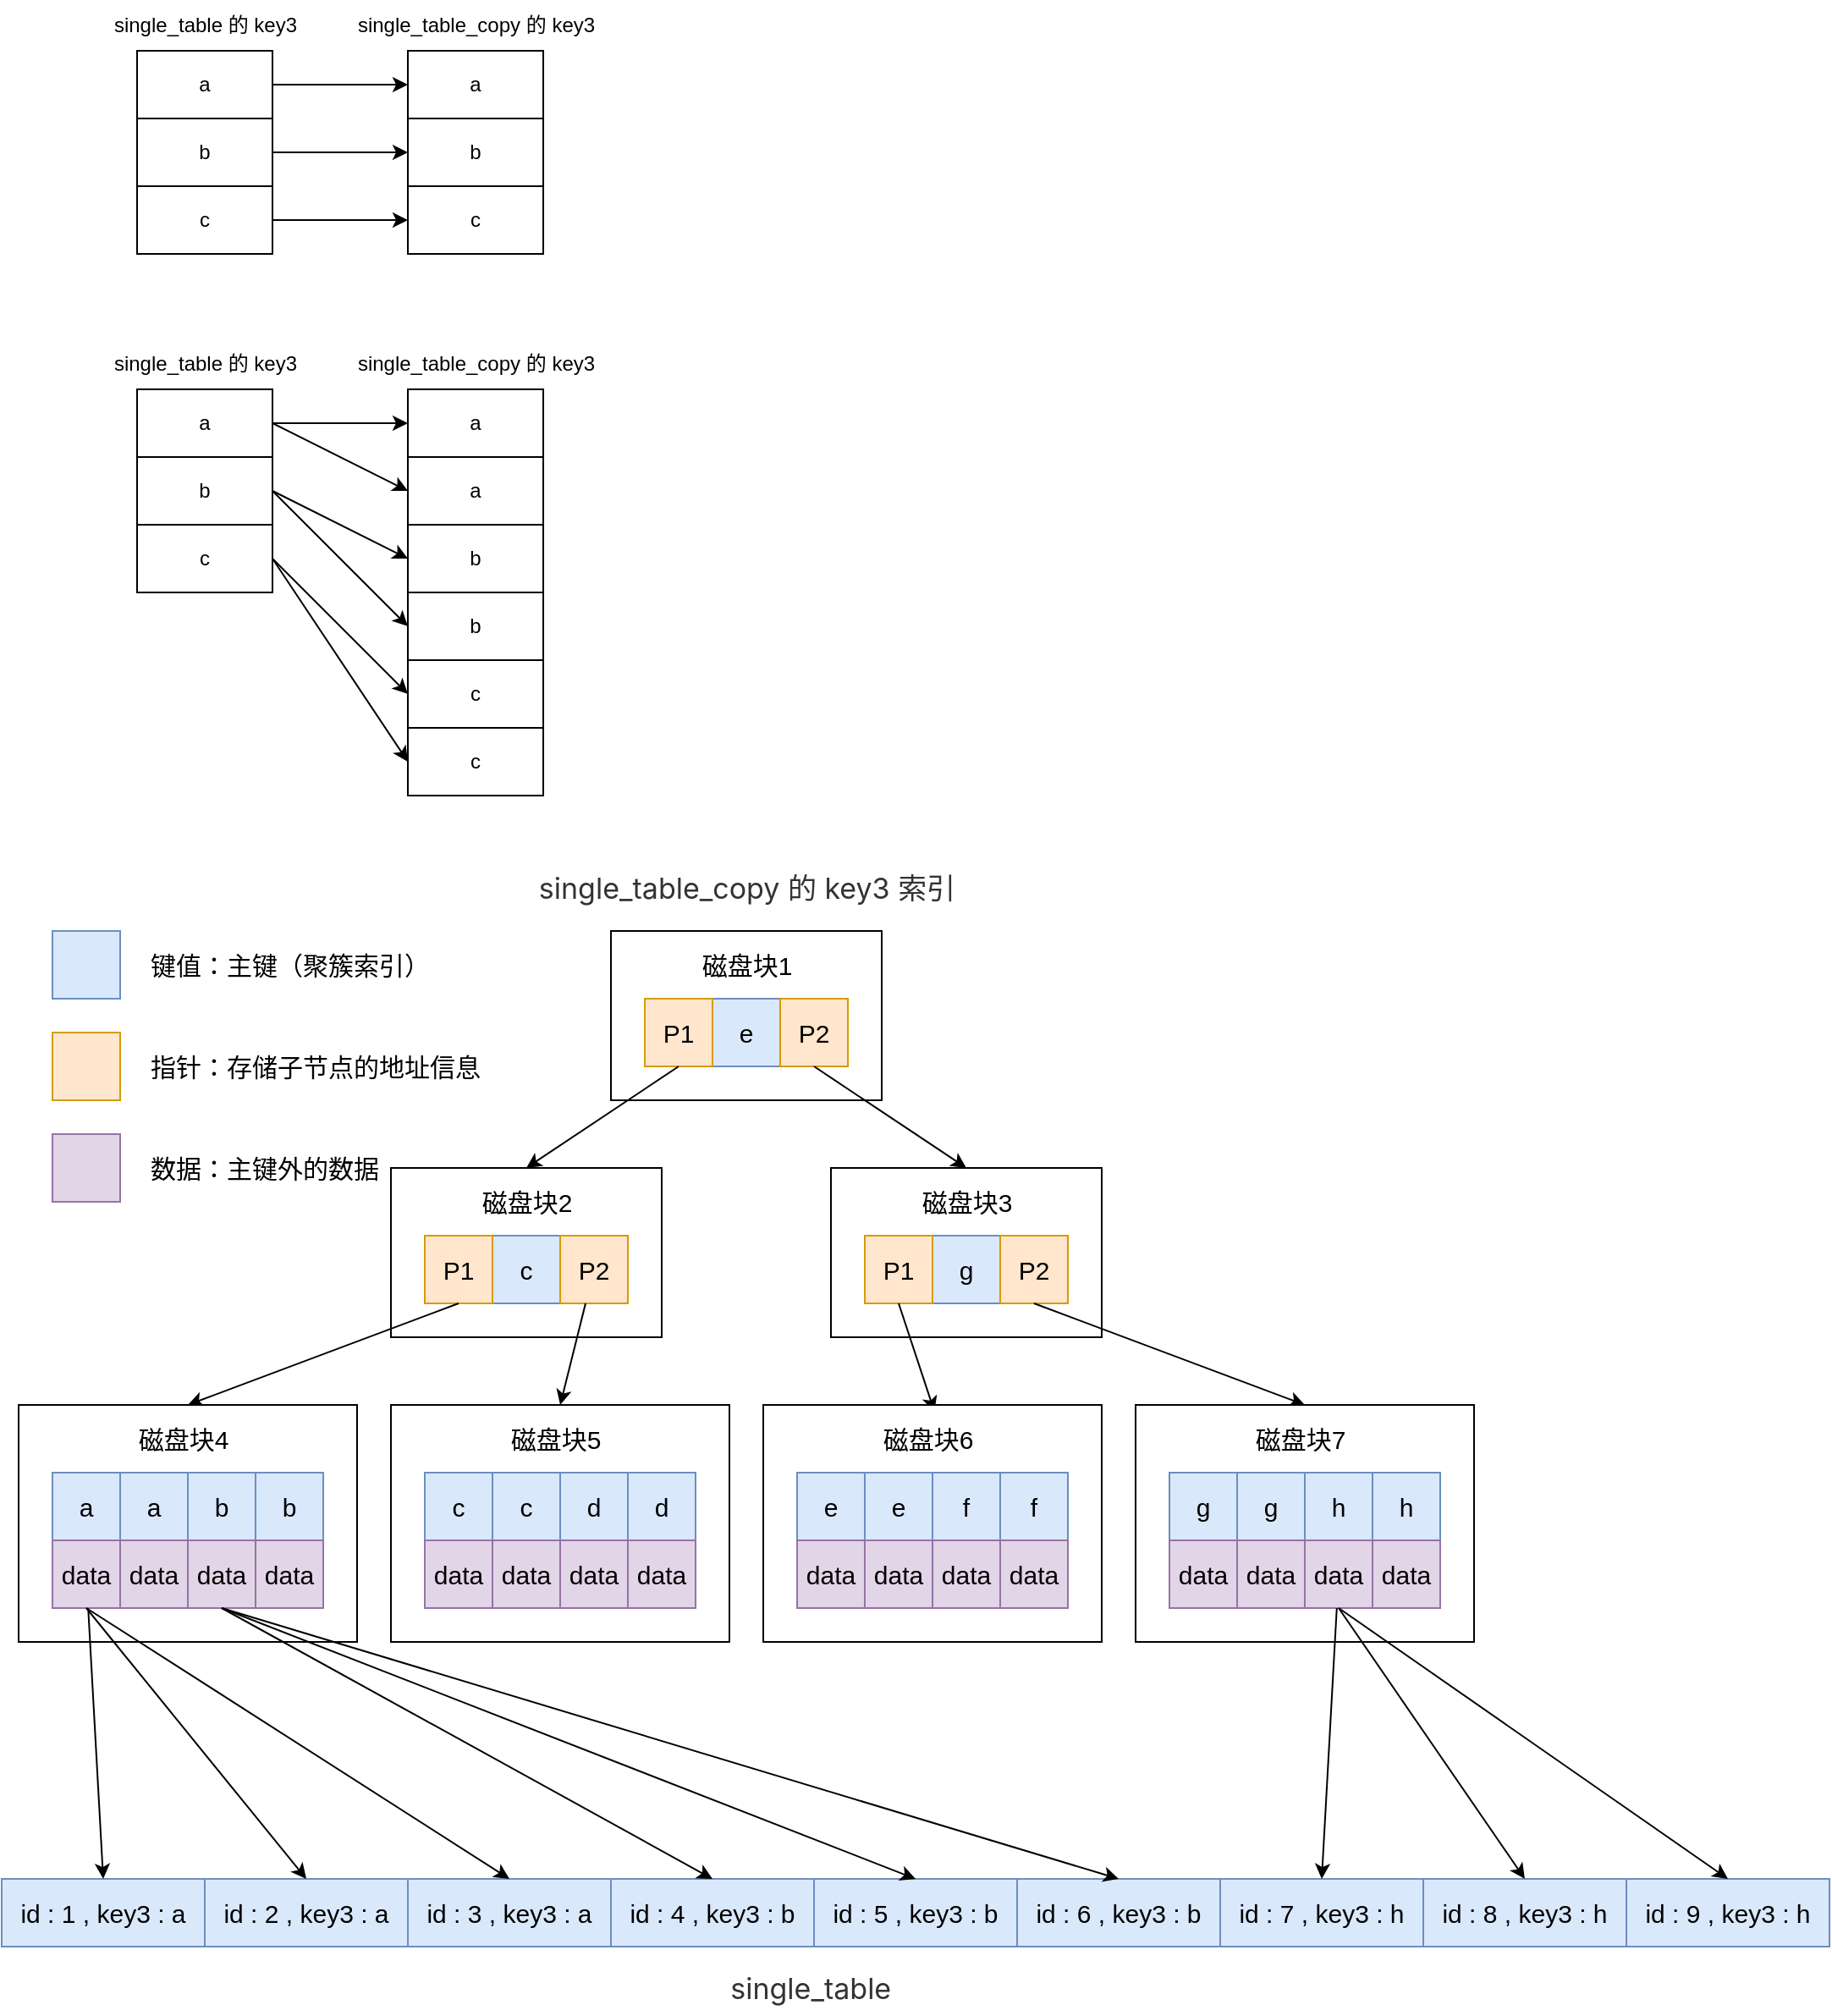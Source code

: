 <mxfile version="20.3.6" type="github">
  <diagram id="LDjekXkkmC-T5UO8Uxq7" name="Page-1">
    <mxGraphModel dx="1481" dy="781" grid="1" gridSize="10" guides="1" tooltips="1" connect="1" arrows="1" fold="1" page="1" pageScale="1" pageWidth="1000" pageHeight="1000" math="0" shadow="0">
      <root>
        <mxCell id="0" />
        <mxCell id="1" parent="0" />
        <mxCell id="o5piqOK8tfjYyDGTtrcf-10" style="edgeStyle=orthogonalEdgeStyle;rounded=0;orthogonalLoop=1;jettySize=auto;html=1;entryX=0;entryY=0.5;entryDx=0;entryDy=0;" edge="1" parent="1" source="o5piqOK8tfjYyDGTtrcf-1" target="o5piqOK8tfjYyDGTtrcf-6">
          <mxGeometry relative="1" as="geometry" />
        </mxCell>
        <mxCell id="o5piqOK8tfjYyDGTtrcf-1" value="a" style="rounded=0;whiteSpace=wrap;html=1;" vertex="1" parent="1">
          <mxGeometry x="120" y="160" width="80" height="40" as="geometry" />
        </mxCell>
        <mxCell id="o5piqOK8tfjYyDGTtrcf-11" style="edgeStyle=orthogonalEdgeStyle;rounded=0;orthogonalLoop=1;jettySize=auto;html=1;" edge="1" parent="1" source="o5piqOK8tfjYyDGTtrcf-2" target="o5piqOK8tfjYyDGTtrcf-7">
          <mxGeometry relative="1" as="geometry" />
        </mxCell>
        <mxCell id="o5piqOK8tfjYyDGTtrcf-2" value="b" style="rounded=0;whiteSpace=wrap;html=1;" vertex="1" parent="1">
          <mxGeometry x="120" y="200" width="80" height="40" as="geometry" />
        </mxCell>
        <mxCell id="o5piqOK8tfjYyDGTtrcf-12" style="edgeStyle=orthogonalEdgeStyle;rounded=0;orthogonalLoop=1;jettySize=auto;html=1;" edge="1" parent="1" source="o5piqOK8tfjYyDGTtrcf-3" target="o5piqOK8tfjYyDGTtrcf-8">
          <mxGeometry relative="1" as="geometry" />
        </mxCell>
        <mxCell id="o5piqOK8tfjYyDGTtrcf-3" value="c" style="rounded=0;whiteSpace=wrap;html=1;" vertex="1" parent="1">
          <mxGeometry x="120" y="240" width="80" height="40" as="geometry" />
        </mxCell>
        <mxCell id="o5piqOK8tfjYyDGTtrcf-5" value="single_table 的 key3" style="text;html=1;align=center;verticalAlign=middle;resizable=0;points=[];autosize=1;strokeColor=none;fillColor=none;" vertex="1" parent="1">
          <mxGeometry x="95" y="130" width="130" height="30" as="geometry" />
        </mxCell>
        <mxCell id="o5piqOK8tfjYyDGTtrcf-6" value="a" style="rounded=0;whiteSpace=wrap;html=1;" vertex="1" parent="1">
          <mxGeometry x="280" y="160" width="80" height="40" as="geometry" />
        </mxCell>
        <mxCell id="o5piqOK8tfjYyDGTtrcf-7" value="b" style="rounded=0;whiteSpace=wrap;html=1;" vertex="1" parent="1">
          <mxGeometry x="280" y="200" width="80" height="40" as="geometry" />
        </mxCell>
        <mxCell id="o5piqOK8tfjYyDGTtrcf-8" value="c" style="rounded=0;whiteSpace=wrap;html=1;" vertex="1" parent="1">
          <mxGeometry x="280" y="240" width="80" height="40" as="geometry" />
        </mxCell>
        <mxCell id="o5piqOK8tfjYyDGTtrcf-9" value="single_table_copy 的 key3" style="text;html=1;align=center;verticalAlign=middle;resizable=0;points=[];autosize=1;strokeColor=none;fillColor=none;" vertex="1" parent="1">
          <mxGeometry x="240" y="130" width="160" height="30" as="geometry" />
        </mxCell>
        <mxCell id="o5piqOK8tfjYyDGTtrcf-13" style="edgeStyle=orthogonalEdgeStyle;rounded=0;orthogonalLoop=1;jettySize=auto;html=1;entryX=0;entryY=0.5;entryDx=0;entryDy=0;" edge="1" parent="1" source="o5piqOK8tfjYyDGTtrcf-14" target="o5piqOK8tfjYyDGTtrcf-20">
          <mxGeometry relative="1" as="geometry" />
        </mxCell>
        <mxCell id="o5piqOK8tfjYyDGTtrcf-29" style="edgeStyle=none;rounded=0;orthogonalLoop=1;jettySize=auto;html=1;entryX=0;entryY=0.5;entryDx=0;entryDy=0;exitX=1;exitY=0.5;exitDx=0;exitDy=0;" edge="1" parent="1" source="o5piqOK8tfjYyDGTtrcf-14" target="o5piqOK8tfjYyDGTtrcf-21">
          <mxGeometry relative="1" as="geometry" />
        </mxCell>
        <mxCell id="o5piqOK8tfjYyDGTtrcf-14" value="a" style="rounded=0;whiteSpace=wrap;html=1;" vertex="1" parent="1">
          <mxGeometry x="120" y="360" width="80" height="40" as="geometry" />
        </mxCell>
        <mxCell id="o5piqOK8tfjYyDGTtrcf-15" style="rounded=0;orthogonalLoop=1;jettySize=auto;html=1;entryX=0;entryY=0.5;entryDx=0;entryDy=0;exitX=1;exitY=0.5;exitDx=0;exitDy=0;" edge="1" parent="1" source="o5piqOK8tfjYyDGTtrcf-16" target="o5piqOK8tfjYyDGTtrcf-24">
          <mxGeometry relative="1" as="geometry" />
        </mxCell>
        <mxCell id="o5piqOK8tfjYyDGTtrcf-28" style="edgeStyle=none;rounded=0;orthogonalLoop=1;jettySize=auto;html=1;entryX=0;entryY=0.5;entryDx=0;entryDy=0;exitX=1;exitY=0.5;exitDx=0;exitDy=0;" edge="1" parent="1" source="o5piqOK8tfjYyDGTtrcf-16" target="o5piqOK8tfjYyDGTtrcf-22">
          <mxGeometry relative="1" as="geometry" />
        </mxCell>
        <mxCell id="o5piqOK8tfjYyDGTtrcf-16" value="b" style="rounded=0;whiteSpace=wrap;html=1;" vertex="1" parent="1">
          <mxGeometry x="120" y="400" width="80" height="40" as="geometry" />
        </mxCell>
        <mxCell id="o5piqOK8tfjYyDGTtrcf-17" style="rounded=0;orthogonalLoop=1;jettySize=auto;html=1;entryX=0;entryY=0.5;entryDx=0;entryDy=0;exitX=1;exitY=0.5;exitDx=0;exitDy=0;" edge="1" parent="1" source="o5piqOK8tfjYyDGTtrcf-18" target="o5piqOK8tfjYyDGTtrcf-26">
          <mxGeometry relative="1" as="geometry" />
        </mxCell>
        <mxCell id="o5piqOK8tfjYyDGTtrcf-27" style="edgeStyle=none;rounded=0;orthogonalLoop=1;jettySize=auto;html=1;entryX=0;entryY=0.5;entryDx=0;entryDy=0;exitX=1;exitY=0.5;exitDx=0;exitDy=0;" edge="1" parent="1" source="o5piqOK8tfjYyDGTtrcf-18" target="o5piqOK8tfjYyDGTtrcf-25">
          <mxGeometry relative="1" as="geometry" />
        </mxCell>
        <mxCell id="o5piqOK8tfjYyDGTtrcf-18" value="c" style="rounded=0;whiteSpace=wrap;html=1;" vertex="1" parent="1">
          <mxGeometry x="120" y="440" width="80" height="40" as="geometry" />
        </mxCell>
        <mxCell id="o5piqOK8tfjYyDGTtrcf-19" value="single_table 的 key3" style="text;html=1;align=center;verticalAlign=middle;resizable=0;points=[];autosize=1;strokeColor=none;fillColor=none;" vertex="1" parent="1">
          <mxGeometry x="95" y="330" width="130" height="30" as="geometry" />
        </mxCell>
        <mxCell id="o5piqOK8tfjYyDGTtrcf-20" value="a" style="rounded=0;whiteSpace=wrap;html=1;" vertex="1" parent="1">
          <mxGeometry x="280" y="360" width="80" height="40" as="geometry" />
        </mxCell>
        <mxCell id="o5piqOK8tfjYyDGTtrcf-21" value="a" style="rounded=0;whiteSpace=wrap;html=1;" vertex="1" parent="1">
          <mxGeometry x="280" y="400" width="80" height="40" as="geometry" />
        </mxCell>
        <mxCell id="o5piqOK8tfjYyDGTtrcf-22" value="b" style="rounded=0;whiteSpace=wrap;html=1;" vertex="1" parent="1">
          <mxGeometry x="280" y="440" width="80" height="40" as="geometry" />
        </mxCell>
        <mxCell id="o5piqOK8tfjYyDGTtrcf-23" value="single_table_copy 的 key3" style="text;html=1;align=center;verticalAlign=middle;resizable=0;points=[];autosize=1;strokeColor=none;fillColor=none;" vertex="1" parent="1">
          <mxGeometry x="240" y="330" width="160" height="30" as="geometry" />
        </mxCell>
        <mxCell id="o5piqOK8tfjYyDGTtrcf-24" value="b" style="rounded=0;whiteSpace=wrap;html=1;" vertex="1" parent="1">
          <mxGeometry x="280" y="480" width="80" height="40" as="geometry" />
        </mxCell>
        <mxCell id="o5piqOK8tfjYyDGTtrcf-25" value="c" style="rounded=0;whiteSpace=wrap;html=1;" vertex="1" parent="1">
          <mxGeometry x="280" y="520" width="80" height="40" as="geometry" />
        </mxCell>
        <mxCell id="o5piqOK8tfjYyDGTtrcf-26" value="c" style="rounded=0;whiteSpace=wrap;html=1;" vertex="1" parent="1">
          <mxGeometry x="280" y="560" width="80" height="40" as="geometry" />
        </mxCell>
        <mxCell id="o5piqOK8tfjYyDGTtrcf-241" value="" style="group" vertex="1" connectable="0" parent="1">
          <mxGeometry x="400" y="680" width="160" height="100" as="geometry" />
        </mxCell>
        <mxCell id="o5piqOK8tfjYyDGTtrcf-242" value="" style="rounded=0;whiteSpace=wrap;html=1;fontSize=15;" vertex="1" parent="o5piqOK8tfjYyDGTtrcf-241">
          <mxGeometry width="160" height="100" as="geometry" />
        </mxCell>
        <mxCell id="o5piqOK8tfjYyDGTtrcf-243" value="" style="rounded=0;whiteSpace=wrap;html=1;fontSize=15;" vertex="1" parent="o5piqOK8tfjYyDGTtrcf-241">
          <mxGeometry x="20" y="40" width="40" height="40" as="geometry" />
        </mxCell>
        <mxCell id="o5piqOK8tfjYyDGTtrcf-244" value="e" style="rounded=0;whiteSpace=wrap;html=1;fontSize=15;fillColor=#dae8fc;strokeColor=#6c8ebf;" vertex="1" parent="o5piqOK8tfjYyDGTtrcf-241">
          <mxGeometry x="60" y="40" width="40" height="40" as="geometry" />
        </mxCell>
        <mxCell id="o5piqOK8tfjYyDGTtrcf-245" value="" style="rounded=0;whiteSpace=wrap;html=1;fontSize=15;" vertex="1" parent="o5piqOK8tfjYyDGTtrcf-241">
          <mxGeometry x="100" y="40" width="40" height="40" as="geometry" />
        </mxCell>
        <mxCell id="o5piqOK8tfjYyDGTtrcf-246" value="P1" style="rounded=0;whiteSpace=wrap;html=1;fontSize=15;fillColor=#ffe6cc;strokeColor=#d79b00;" vertex="1" parent="o5piqOK8tfjYyDGTtrcf-241">
          <mxGeometry x="20" y="40" width="40" height="40" as="geometry" />
        </mxCell>
        <mxCell id="o5piqOK8tfjYyDGTtrcf-247" value="P2" style="rounded=0;whiteSpace=wrap;html=1;fontSize=15;fillColor=#ffe6cc;strokeColor=#d79b00;" vertex="1" parent="o5piqOK8tfjYyDGTtrcf-241">
          <mxGeometry x="100" y="40" width="40" height="40" as="geometry" />
        </mxCell>
        <mxCell id="o5piqOK8tfjYyDGTtrcf-248" value="磁盘块1" style="text;html=1;align=center;verticalAlign=middle;resizable=0;points=[];autosize=1;strokeColor=none;fillColor=none;fontSize=15;" vertex="1" parent="o5piqOK8tfjYyDGTtrcf-241">
          <mxGeometry x="45" y="10" width="70" height="20" as="geometry" />
        </mxCell>
        <mxCell id="o5piqOK8tfjYyDGTtrcf-249" value="" style="group" vertex="1" connectable="0" parent="1">
          <mxGeometry x="270" y="820" width="160" height="100" as="geometry" />
        </mxCell>
        <mxCell id="o5piqOK8tfjYyDGTtrcf-250" value="" style="rounded=0;whiteSpace=wrap;html=1;fontSize=15;" vertex="1" parent="o5piqOK8tfjYyDGTtrcf-249">
          <mxGeometry width="160" height="100" as="geometry" />
        </mxCell>
        <mxCell id="o5piqOK8tfjYyDGTtrcf-251" value="" style="rounded=0;whiteSpace=wrap;html=1;fontSize=15;" vertex="1" parent="o5piqOK8tfjYyDGTtrcf-249">
          <mxGeometry x="20" y="40" width="40" height="40" as="geometry" />
        </mxCell>
        <mxCell id="o5piqOK8tfjYyDGTtrcf-252" value="c" style="rounded=0;whiteSpace=wrap;html=1;fontSize=15;fillColor=#dae8fc;strokeColor=#6c8ebf;" vertex="1" parent="o5piqOK8tfjYyDGTtrcf-249">
          <mxGeometry x="60" y="40" width="40" height="40" as="geometry" />
        </mxCell>
        <mxCell id="o5piqOK8tfjYyDGTtrcf-253" value="" style="rounded=0;whiteSpace=wrap;html=1;fontSize=15;" vertex="1" parent="o5piqOK8tfjYyDGTtrcf-249">
          <mxGeometry x="100" y="40" width="40" height="40" as="geometry" />
        </mxCell>
        <mxCell id="o5piqOK8tfjYyDGTtrcf-254" value="P1" style="rounded=0;whiteSpace=wrap;html=1;fontSize=15;fillColor=#ffe6cc;strokeColor=#d79b00;" vertex="1" parent="o5piqOK8tfjYyDGTtrcf-249">
          <mxGeometry x="20" y="40" width="40" height="40" as="geometry" />
        </mxCell>
        <mxCell id="o5piqOK8tfjYyDGTtrcf-255" value="P2" style="rounded=0;whiteSpace=wrap;html=1;fontSize=15;fillColor=#ffe6cc;strokeColor=#d79b00;" vertex="1" parent="o5piqOK8tfjYyDGTtrcf-249">
          <mxGeometry x="100" y="40" width="40" height="40" as="geometry" />
        </mxCell>
        <mxCell id="o5piqOK8tfjYyDGTtrcf-256" value="磁盘块2" style="text;html=1;align=center;verticalAlign=middle;resizable=0;points=[];autosize=1;strokeColor=none;fillColor=none;fontSize=15;" vertex="1" parent="o5piqOK8tfjYyDGTtrcf-249">
          <mxGeometry x="40" y="5" width="80" height="30" as="geometry" />
        </mxCell>
        <mxCell id="o5piqOK8tfjYyDGTtrcf-257" value="" style="group" vertex="1" connectable="0" parent="1">
          <mxGeometry x="530" y="820" width="160" height="100" as="geometry" />
        </mxCell>
        <mxCell id="o5piqOK8tfjYyDGTtrcf-258" value="" style="rounded=0;whiteSpace=wrap;html=1;fontSize=15;" vertex="1" parent="o5piqOK8tfjYyDGTtrcf-257">
          <mxGeometry width="160" height="100" as="geometry" />
        </mxCell>
        <mxCell id="o5piqOK8tfjYyDGTtrcf-259" value="" style="rounded=0;whiteSpace=wrap;html=1;fontSize=15;" vertex="1" parent="o5piqOK8tfjYyDGTtrcf-257">
          <mxGeometry x="20" y="40" width="40" height="40" as="geometry" />
        </mxCell>
        <mxCell id="o5piqOK8tfjYyDGTtrcf-260" value="g" style="rounded=0;whiteSpace=wrap;html=1;fontSize=15;fillColor=#dae8fc;strokeColor=#6c8ebf;" vertex="1" parent="o5piqOK8tfjYyDGTtrcf-257">
          <mxGeometry x="60" y="40" width="40" height="40" as="geometry" />
        </mxCell>
        <mxCell id="o5piqOK8tfjYyDGTtrcf-261" value="" style="rounded=0;whiteSpace=wrap;html=1;fontSize=15;" vertex="1" parent="o5piqOK8tfjYyDGTtrcf-257">
          <mxGeometry x="100" y="40" width="40" height="40" as="geometry" />
        </mxCell>
        <mxCell id="o5piqOK8tfjYyDGTtrcf-262" value="P1" style="rounded=0;whiteSpace=wrap;html=1;fontSize=15;fillColor=#ffe6cc;strokeColor=#d79b00;" vertex="1" parent="o5piqOK8tfjYyDGTtrcf-257">
          <mxGeometry x="20" y="40" width="40" height="40" as="geometry" />
        </mxCell>
        <mxCell id="o5piqOK8tfjYyDGTtrcf-263" value="P2" style="rounded=0;whiteSpace=wrap;html=1;fontSize=15;fillColor=#ffe6cc;strokeColor=#d79b00;" vertex="1" parent="o5piqOK8tfjYyDGTtrcf-257">
          <mxGeometry x="100" y="40" width="40" height="40" as="geometry" />
        </mxCell>
        <mxCell id="o5piqOK8tfjYyDGTtrcf-264" value="磁盘块3" style="text;html=1;align=center;verticalAlign=middle;resizable=0;points=[];autosize=1;strokeColor=none;fillColor=none;fontSize=15;" vertex="1" parent="o5piqOK8tfjYyDGTtrcf-257">
          <mxGeometry x="40" y="5" width="80" height="30" as="geometry" />
        </mxCell>
        <mxCell id="o5piqOK8tfjYyDGTtrcf-327" style="edgeStyle=none;rounded=0;orthogonalLoop=1;jettySize=auto;html=1;entryX=0.5;entryY=0;entryDx=0;entryDy=0;exitX=0.5;exitY=1;exitDx=0;exitDy=0;" edge="1" parent="1" source="o5piqOK8tfjYyDGTtrcf-246" target="o5piqOK8tfjYyDGTtrcf-250">
          <mxGeometry relative="1" as="geometry" />
        </mxCell>
        <mxCell id="o5piqOK8tfjYyDGTtrcf-328" style="edgeStyle=none;rounded=0;orthogonalLoop=1;jettySize=auto;html=1;entryX=0.5;entryY=0;entryDx=0;entryDy=0;exitX=0.5;exitY=1;exitDx=0;exitDy=0;" edge="1" parent="1" source="o5piqOK8tfjYyDGTtrcf-247" target="o5piqOK8tfjYyDGTtrcf-258">
          <mxGeometry relative="1" as="geometry" />
        </mxCell>
        <mxCell id="o5piqOK8tfjYyDGTtrcf-329" value="" style="rounded=0;whiteSpace=wrap;html=1;fontSize=15;fillColor=#dae8fc;strokeColor=#6c8ebf;" vertex="1" parent="1">
          <mxGeometry x="70" y="680" width="40" height="40" as="geometry" />
        </mxCell>
        <mxCell id="o5piqOK8tfjYyDGTtrcf-330" value="" style="rounded=0;whiteSpace=wrap;html=1;fontSize=15;fillColor=#ffe6cc;strokeColor=#d79b00;" vertex="1" parent="1">
          <mxGeometry x="70" y="740" width="40" height="40" as="geometry" />
        </mxCell>
        <mxCell id="o5piqOK8tfjYyDGTtrcf-331" value="" style="rounded=0;whiteSpace=wrap;html=1;fontSize=15;fillColor=#e1d5e7;strokeColor=#9673a6;" vertex="1" parent="1">
          <mxGeometry x="70" y="800" width="40" height="40" as="geometry" />
        </mxCell>
        <mxCell id="o5piqOK8tfjYyDGTtrcf-332" value="键值：主键（聚簇索引）" style="text;html=1;align=center;verticalAlign=middle;resizable=0;points=[];autosize=1;strokeColor=none;fillColor=none;fontSize=15;" vertex="1" parent="1">
          <mxGeometry x="120" y="690" width="180" height="20" as="geometry" />
        </mxCell>
        <mxCell id="o5piqOK8tfjYyDGTtrcf-333" value="指针：存储子节点的地址信息" style="text;html=1;align=center;verticalAlign=middle;resizable=0;points=[];autosize=1;strokeColor=none;fillColor=none;fontSize=15;" vertex="1" parent="1">
          <mxGeometry x="120" y="750" width="210" height="20" as="geometry" />
        </mxCell>
        <mxCell id="o5piqOK8tfjYyDGTtrcf-334" value="数据：主键外的数据" style="text;html=1;align=center;verticalAlign=middle;resizable=0;points=[];autosize=1;strokeColor=none;fillColor=none;fontSize=15;" vertex="1" parent="1">
          <mxGeometry x="120" y="810" width="150" height="20" as="geometry" />
        </mxCell>
        <mxCell id="o5piqOK8tfjYyDGTtrcf-335" style="edgeStyle=none;rounded=0;orthogonalLoop=1;jettySize=auto;html=1;entryX=0.5;entryY=0;entryDx=0;entryDy=0;exitX=0.5;exitY=1;exitDx=0;exitDy=0;" edge="1" parent="1" source="o5piqOK8tfjYyDGTtrcf-254" target="o5piqOK8tfjYyDGTtrcf-290">
          <mxGeometry relative="1" as="geometry" />
        </mxCell>
        <mxCell id="o5piqOK8tfjYyDGTtrcf-336" style="edgeStyle=none;rounded=0;orthogonalLoop=1;jettySize=auto;html=1;entryX=0.5;entryY=0;entryDx=0;entryDy=0;" edge="1" parent="1" source="o5piqOK8tfjYyDGTtrcf-255" target="o5piqOK8tfjYyDGTtrcf-347">
          <mxGeometry relative="1" as="geometry">
            <mxPoint x="390" y="960" as="targetPoint" />
          </mxGeometry>
        </mxCell>
        <mxCell id="o5piqOK8tfjYyDGTtrcf-337" style="edgeStyle=none;rounded=0;orthogonalLoop=1;jettySize=auto;html=1;entryX=0.552;entryY=-0.033;entryDx=0;entryDy=0;exitX=0.5;exitY=1;exitDx=0;exitDy=0;entryPerimeter=0;" edge="1" parent="1" source="o5piqOK8tfjYyDGTtrcf-262" target="o5piqOK8tfjYyDGTtrcf-362">
          <mxGeometry relative="1" as="geometry">
            <mxPoint x="570" y="960.0" as="targetPoint" />
          </mxGeometry>
        </mxCell>
        <mxCell id="o5piqOK8tfjYyDGTtrcf-338" style="edgeStyle=none;rounded=0;orthogonalLoop=1;jettySize=auto;html=1;entryX=0.5;entryY=0;entryDx=0;entryDy=0;exitX=0.5;exitY=1;exitDx=0;exitDy=0;" edge="1" parent="1" source="o5piqOK8tfjYyDGTtrcf-263" target="o5piqOK8tfjYyDGTtrcf-381">
          <mxGeometry relative="1" as="geometry">
            <mxPoint x="750" y="960.0" as="targetPoint" />
          </mxGeometry>
        </mxCell>
        <mxCell id="o5piqOK8tfjYyDGTtrcf-343" value="" style="group" vertex="1" connectable="0" parent="1">
          <mxGeometry x="50" y="960" width="200" height="140" as="geometry" />
        </mxCell>
        <mxCell id="o5piqOK8tfjYyDGTtrcf-290" value="" style="rounded=0;whiteSpace=wrap;html=1;fontSize=15;" vertex="1" parent="o5piqOK8tfjYyDGTtrcf-343">
          <mxGeometry width="200" height="140" as="geometry" />
        </mxCell>
        <mxCell id="o5piqOK8tfjYyDGTtrcf-291" value="a" style="rounded=0;whiteSpace=wrap;html=1;fontSize=15;fillColor=#dae8fc;strokeColor=#6c8ebf;" vertex="1" parent="o5piqOK8tfjYyDGTtrcf-343">
          <mxGeometry x="60" y="40" width="40" height="40" as="geometry" />
        </mxCell>
        <mxCell id="o5piqOK8tfjYyDGTtrcf-292" value="data" style="rounded=0;whiteSpace=wrap;html=1;fontSize=15;fillColor=#e1d5e7;strokeColor=#9673a6;" vertex="1" parent="o5piqOK8tfjYyDGTtrcf-343">
          <mxGeometry x="60" y="80" width="40" height="40" as="geometry" />
        </mxCell>
        <mxCell id="o5piqOK8tfjYyDGTtrcf-293" value="磁盘块4" style="text;html=1;align=center;verticalAlign=middle;resizable=0;points=[];autosize=1;strokeColor=none;fillColor=none;fontSize=15;" vertex="1" parent="o5piqOK8tfjYyDGTtrcf-343">
          <mxGeometry x="57" y="5" width="80" height="30" as="geometry" />
        </mxCell>
        <mxCell id="o5piqOK8tfjYyDGTtrcf-294" value="b" style="rounded=0;whiteSpace=wrap;html=1;fontSize=15;fillColor=#dae8fc;strokeColor=#6c8ebf;" vertex="1" parent="o5piqOK8tfjYyDGTtrcf-343">
          <mxGeometry x="100" y="40" width="40" height="40" as="geometry" />
        </mxCell>
        <mxCell id="o5piqOK8tfjYyDGTtrcf-295" value="data" style="rounded=0;whiteSpace=wrap;html=1;fontSize=15;fillColor=#e1d5e7;strokeColor=#9673a6;" vertex="1" parent="o5piqOK8tfjYyDGTtrcf-343">
          <mxGeometry x="100" y="80" width="40" height="40" as="geometry" />
        </mxCell>
        <mxCell id="o5piqOK8tfjYyDGTtrcf-296" value="b" style="rounded=0;whiteSpace=wrap;html=1;fontSize=15;fillColor=#dae8fc;strokeColor=#6c8ebf;" vertex="1" parent="o5piqOK8tfjYyDGTtrcf-343">
          <mxGeometry x="140" y="40" width="40" height="40" as="geometry" />
        </mxCell>
        <mxCell id="o5piqOK8tfjYyDGTtrcf-297" value="data" style="rounded=0;whiteSpace=wrap;html=1;fontSize=15;fillColor=#e1d5e7;strokeColor=#9673a6;" vertex="1" parent="o5piqOK8tfjYyDGTtrcf-343">
          <mxGeometry x="140" y="80" width="40" height="40" as="geometry" />
        </mxCell>
        <mxCell id="o5piqOK8tfjYyDGTtrcf-341" value="a" style="rounded=0;whiteSpace=wrap;html=1;fontSize=15;fillColor=#dae8fc;strokeColor=#6c8ebf;" vertex="1" parent="o5piqOK8tfjYyDGTtrcf-343">
          <mxGeometry x="20" y="40" width="40" height="40" as="geometry" />
        </mxCell>
        <mxCell id="o5piqOK8tfjYyDGTtrcf-342" value="data" style="rounded=0;whiteSpace=wrap;html=1;fontSize=15;fillColor=#e1d5e7;strokeColor=#9673a6;" vertex="1" parent="o5piqOK8tfjYyDGTtrcf-343">
          <mxGeometry x="20" y="80" width="40" height="40" as="geometry" />
        </mxCell>
        <mxCell id="o5piqOK8tfjYyDGTtrcf-346" value="" style="group" vertex="1" connectable="0" parent="1">
          <mxGeometry x="270" y="960" width="200" height="140" as="geometry" />
        </mxCell>
        <mxCell id="o5piqOK8tfjYyDGTtrcf-347" value="" style="rounded=0;whiteSpace=wrap;html=1;fontSize=15;" vertex="1" parent="o5piqOK8tfjYyDGTtrcf-346">
          <mxGeometry width="200" height="140" as="geometry" />
        </mxCell>
        <mxCell id="o5piqOK8tfjYyDGTtrcf-348" value="c" style="rounded=0;whiteSpace=wrap;html=1;fontSize=15;fillColor=#dae8fc;strokeColor=#6c8ebf;" vertex="1" parent="o5piqOK8tfjYyDGTtrcf-346">
          <mxGeometry x="60" y="40" width="40" height="40" as="geometry" />
        </mxCell>
        <mxCell id="o5piqOK8tfjYyDGTtrcf-349" value="data" style="rounded=0;whiteSpace=wrap;html=1;fontSize=15;fillColor=#e1d5e7;strokeColor=#9673a6;" vertex="1" parent="o5piqOK8tfjYyDGTtrcf-346">
          <mxGeometry x="60" y="80" width="40" height="40" as="geometry" />
        </mxCell>
        <mxCell id="o5piqOK8tfjYyDGTtrcf-350" value="磁盘块5" style="text;html=1;align=center;verticalAlign=middle;resizable=0;points=[];autosize=1;strokeColor=none;fillColor=none;fontSize=15;" vertex="1" parent="o5piqOK8tfjYyDGTtrcf-346">
          <mxGeometry x="57" y="5" width="80" height="30" as="geometry" />
        </mxCell>
        <mxCell id="o5piqOK8tfjYyDGTtrcf-351" value="d" style="rounded=0;whiteSpace=wrap;html=1;fontSize=15;fillColor=#dae8fc;strokeColor=#6c8ebf;" vertex="1" parent="o5piqOK8tfjYyDGTtrcf-346">
          <mxGeometry x="100" y="40" width="40" height="40" as="geometry" />
        </mxCell>
        <mxCell id="o5piqOK8tfjYyDGTtrcf-352" value="data" style="rounded=0;whiteSpace=wrap;html=1;fontSize=15;fillColor=#e1d5e7;strokeColor=#9673a6;" vertex="1" parent="o5piqOK8tfjYyDGTtrcf-346">
          <mxGeometry x="100" y="80" width="40" height="40" as="geometry" />
        </mxCell>
        <mxCell id="o5piqOK8tfjYyDGTtrcf-353" value="d" style="rounded=0;whiteSpace=wrap;html=1;fontSize=15;fillColor=#dae8fc;strokeColor=#6c8ebf;" vertex="1" parent="o5piqOK8tfjYyDGTtrcf-346">
          <mxGeometry x="140" y="40" width="40" height="40" as="geometry" />
        </mxCell>
        <mxCell id="o5piqOK8tfjYyDGTtrcf-354" value="data" style="rounded=0;whiteSpace=wrap;html=1;fontSize=15;fillColor=#e1d5e7;strokeColor=#9673a6;" vertex="1" parent="o5piqOK8tfjYyDGTtrcf-346">
          <mxGeometry x="140" y="80" width="40" height="40" as="geometry" />
        </mxCell>
        <mxCell id="o5piqOK8tfjYyDGTtrcf-355" value="c" style="rounded=0;whiteSpace=wrap;html=1;fontSize=15;fillColor=#dae8fc;strokeColor=#6c8ebf;" vertex="1" parent="o5piqOK8tfjYyDGTtrcf-346">
          <mxGeometry x="20" y="40" width="40" height="40" as="geometry" />
        </mxCell>
        <mxCell id="o5piqOK8tfjYyDGTtrcf-356" value="data" style="rounded=0;whiteSpace=wrap;html=1;fontSize=15;fillColor=#e1d5e7;strokeColor=#9673a6;" vertex="1" parent="o5piqOK8tfjYyDGTtrcf-346">
          <mxGeometry x="20" y="80" width="40" height="40" as="geometry" />
        </mxCell>
        <mxCell id="o5piqOK8tfjYyDGTtrcf-358" value="" style="group" vertex="1" connectable="0" parent="1">
          <mxGeometry x="490" y="960" width="200" height="140" as="geometry" />
        </mxCell>
        <mxCell id="o5piqOK8tfjYyDGTtrcf-359" value="" style="rounded=0;whiteSpace=wrap;html=1;fontSize=15;" vertex="1" parent="o5piqOK8tfjYyDGTtrcf-358">
          <mxGeometry width="200" height="140" as="geometry" />
        </mxCell>
        <mxCell id="o5piqOK8tfjYyDGTtrcf-360" value="e" style="rounded=0;whiteSpace=wrap;html=1;fontSize=15;fillColor=#dae8fc;strokeColor=#6c8ebf;" vertex="1" parent="o5piqOK8tfjYyDGTtrcf-358">
          <mxGeometry x="60" y="40" width="40" height="40" as="geometry" />
        </mxCell>
        <mxCell id="o5piqOK8tfjYyDGTtrcf-361" value="data" style="rounded=0;whiteSpace=wrap;html=1;fontSize=15;fillColor=#e1d5e7;strokeColor=#9673a6;" vertex="1" parent="o5piqOK8tfjYyDGTtrcf-358">
          <mxGeometry x="60" y="80" width="40" height="40" as="geometry" />
        </mxCell>
        <mxCell id="o5piqOK8tfjYyDGTtrcf-362" value="磁盘块6" style="text;html=1;align=center;verticalAlign=middle;resizable=0;points=[];autosize=1;strokeColor=none;fillColor=none;fontSize=15;" vertex="1" parent="o5piqOK8tfjYyDGTtrcf-358">
          <mxGeometry x="57" y="5" width="80" height="30" as="geometry" />
        </mxCell>
        <mxCell id="o5piqOK8tfjYyDGTtrcf-363" value="f" style="rounded=0;whiteSpace=wrap;html=1;fontSize=15;fillColor=#dae8fc;strokeColor=#6c8ebf;" vertex="1" parent="o5piqOK8tfjYyDGTtrcf-358">
          <mxGeometry x="100" y="40" width="40" height="40" as="geometry" />
        </mxCell>
        <mxCell id="o5piqOK8tfjYyDGTtrcf-364" value="data" style="rounded=0;whiteSpace=wrap;html=1;fontSize=15;fillColor=#e1d5e7;strokeColor=#9673a6;" vertex="1" parent="o5piqOK8tfjYyDGTtrcf-358">
          <mxGeometry x="100" y="80" width="40" height="40" as="geometry" />
        </mxCell>
        <mxCell id="o5piqOK8tfjYyDGTtrcf-365" value="f" style="rounded=0;whiteSpace=wrap;html=1;fontSize=15;fillColor=#dae8fc;strokeColor=#6c8ebf;" vertex="1" parent="o5piqOK8tfjYyDGTtrcf-358">
          <mxGeometry x="140" y="40" width="40" height="40" as="geometry" />
        </mxCell>
        <mxCell id="o5piqOK8tfjYyDGTtrcf-366" value="data" style="rounded=0;whiteSpace=wrap;html=1;fontSize=15;fillColor=#e1d5e7;strokeColor=#9673a6;" vertex="1" parent="o5piqOK8tfjYyDGTtrcf-358">
          <mxGeometry x="140" y="80" width="40" height="40" as="geometry" />
        </mxCell>
        <mxCell id="o5piqOK8tfjYyDGTtrcf-367" value="e" style="rounded=0;whiteSpace=wrap;html=1;fontSize=15;fillColor=#dae8fc;strokeColor=#6c8ebf;" vertex="1" parent="o5piqOK8tfjYyDGTtrcf-358">
          <mxGeometry x="20" y="40" width="40" height="40" as="geometry" />
        </mxCell>
        <mxCell id="o5piqOK8tfjYyDGTtrcf-368" value="data" style="rounded=0;whiteSpace=wrap;html=1;fontSize=15;fillColor=#e1d5e7;strokeColor=#9673a6;" vertex="1" parent="o5piqOK8tfjYyDGTtrcf-358">
          <mxGeometry x="20" y="80" width="40" height="40" as="geometry" />
        </mxCell>
        <mxCell id="o5piqOK8tfjYyDGTtrcf-380" value="" style="group" vertex="1" connectable="0" parent="1">
          <mxGeometry x="710" y="960" width="200" height="140" as="geometry" />
        </mxCell>
        <mxCell id="o5piqOK8tfjYyDGTtrcf-381" value="" style="rounded=0;whiteSpace=wrap;html=1;fontSize=15;" vertex="1" parent="o5piqOK8tfjYyDGTtrcf-380">
          <mxGeometry width="200" height="140" as="geometry" />
        </mxCell>
        <mxCell id="o5piqOK8tfjYyDGTtrcf-382" value="g" style="rounded=0;whiteSpace=wrap;html=1;fontSize=15;fillColor=#dae8fc;strokeColor=#6c8ebf;" vertex="1" parent="o5piqOK8tfjYyDGTtrcf-380">
          <mxGeometry x="60" y="40" width="40" height="40" as="geometry" />
        </mxCell>
        <mxCell id="o5piqOK8tfjYyDGTtrcf-383" value="data" style="rounded=0;whiteSpace=wrap;html=1;fontSize=15;fillColor=#e1d5e7;strokeColor=#9673a6;" vertex="1" parent="o5piqOK8tfjYyDGTtrcf-380">
          <mxGeometry x="60" y="80" width="40" height="40" as="geometry" />
        </mxCell>
        <mxCell id="o5piqOK8tfjYyDGTtrcf-384" value="磁盘块7" style="text;html=1;align=center;verticalAlign=middle;resizable=0;points=[];autosize=1;strokeColor=none;fillColor=none;fontSize=15;" vertex="1" parent="o5piqOK8tfjYyDGTtrcf-380">
          <mxGeometry x="57" y="5" width="80" height="30" as="geometry" />
        </mxCell>
        <mxCell id="o5piqOK8tfjYyDGTtrcf-385" value="h" style="rounded=0;whiteSpace=wrap;html=1;fontSize=15;fillColor=#dae8fc;strokeColor=#6c8ebf;" vertex="1" parent="o5piqOK8tfjYyDGTtrcf-380">
          <mxGeometry x="100" y="40" width="40" height="40" as="geometry" />
        </mxCell>
        <mxCell id="o5piqOK8tfjYyDGTtrcf-386" value="data" style="rounded=0;whiteSpace=wrap;html=1;fontSize=15;fillColor=#e1d5e7;strokeColor=#9673a6;" vertex="1" parent="o5piqOK8tfjYyDGTtrcf-380">
          <mxGeometry x="100" y="80" width="40" height="40" as="geometry" />
        </mxCell>
        <mxCell id="o5piqOK8tfjYyDGTtrcf-387" value="h" style="rounded=0;whiteSpace=wrap;html=1;fontSize=15;fillColor=#dae8fc;strokeColor=#6c8ebf;" vertex="1" parent="o5piqOK8tfjYyDGTtrcf-380">
          <mxGeometry x="140" y="40" width="40" height="40" as="geometry" />
        </mxCell>
        <mxCell id="o5piqOK8tfjYyDGTtrcf-388" value="data" style="rounded=0;whiteSpace=wrap;html=1;fontSize=15;fillColor=#e1d5e7;strokeColor=#9673a6;" vertex="1" parent="o5piqOK8tfjYyDGTtrcf-380">
          <mxGeometry x="140" y="80" width="40" height="40" as="geometry" />
        </mxCell>
        <mxCell id="o5piqOK8tfjYyDGTtrcf-389" value="g" style="rounded=0;whiteSpace=wrap;html=1;fontSize=15;fillColor=#dae8fc;strokeColor=#6c8ebf;" vertex="1" parent="o5piqOK8tfjYyDGTtrcf-380">
          <mxGeometry x="20" y="40" width="40" height="40" as="geometry" />
        </mxCell>
        <mxCell id="o5piqOK8tfjYyDGTtrcf-390" value="data" style="rounded=0;whiteSpace=wrap;html=1;fontSize=15;fillColor=#e1d5e7;strokeColor=#9673a6;" vertex="1" parent="o5piqOK8tfjYyDGTtrcf-380">
          <mxGeometry x="20" y="80" width="40" height="40" as="geometry" />
        </mxCell>
        <mxCell id="o5piqOK8tfjYyDGTtrcf-391" value="&lt;span style=&quot;color: rgb(51, 51, 51); font-family: mp-quote, -apple-system-font, BlinkMacSystemFont, &amp;quot;Helvetica Neue&amp;quot;, &amp;quot;PingFang SC&amp;quot;, &amp;quot;Hiragino Sans GB&amp;quot;, &amp;quot;Microsoft YaHei UI&amp;quot;, &amp;quot;Microsoft YaHei&amp;quot;, Arial, sans-serif; font-size: 17px; text-align: left;&quot;&gt;single_table_copy 的 key3 索引&lt;/span&gt;" style="text;html=1;align=center;verticalAlign=middle;resizable=0;points=[];autosize=1;strokeColor=none;fillColor=none;" vertex="1" parent="1">
          <mxGeometry x="345" y="640" width="270" height="30" as="geometry" />
        </mxCell>
        <mxCell id="o5piqOK8tfjYyDGTtrcf-393" value="&lt;span style=&quot;color: rgb(51, 51, 51); font-family: mp-quote, -apple-system-font, BlinkMacSystemFont, &amp;quot;Helvetica Neue&amp;quot;, &amp;quot;PingFang SC&amp;quot;, &amp;quot;Hiragino Sans GB&amp;quot;, &amp;quot;Microsoft YaHei UI&amp;quot;, &amp;quot;Microsoft YaHei&amp;quot;, Arial, sans-serif; font-size: 17px; text-align: left;&quot;&gt;single_table&amp;nbsp;&lt;/span&gt;" style="text;html=1;align=center;verticalAlign=middle;resizable=0;points=[];autosize=1;strokeColor=none;fillColor=none;" vertex="1" parent="1">
          <mxGeometry x="460" y="1290" width="120" height="30" as="geometry" />
        </mxCell>
        <mxCell id="o5piqOK8tfjYyDGTtrcf-394" value="&lt;font style=&quot;font-size: 15px;&quot;&gt;id : 1 , key3 : a&lt;/font&gt;" style="rounded=0;whiteSpace=wrap;html=1;fillColor=#dae8fc;strokeColor=#6c8ebf;" vertex="1" parent="1">
          <mxGeometry x="40" y="1240" width="120" height="40" as="geometry" />
        </mxCell>
        <mxCell id="o5piqOK8tfjYyDGTtrcf-396" value="&lt;font style=&quot;font-size: 15px;&quot;&gt;id : 2 ,&amp;nbsp;key3 : a&lt;/font&gt;" style="rounded=0;whiteSpace=wrap;html=1;fillColor=#dae8fc;strokeColor=#6c8ebf;" vertex="1" parent="1">
          <mxGeometry x="160" y="1240" width="120" height="40" as="geometry" />
        </mxCell>
        <mxCell id="o5piqOK8tfjYyDGTtrcf-397" value="&lt;font style=&quot;font-size: 15px;&quot;&gt;id : 3 ,&amp;nbsp;key3 : a&lt;/font&gt;" style="rounded=0;whiteSpace=wrap;html=1;fillColor=#dae8fc;strokeColor=#6c8ebf;" vertex="1" parent="1">
          <mxGeometry x="280" y="1240" width="120" height="40" as="geometry" />
        </mxCell>
        <mxCell id="o5piqOK8tfjYyDGTtrcf-398" value="&lt;font style=&quot;font-size: 15px;&quot;&gt;id : 4 ,&amp;nbsp;key3 : b&lt;/font&gt;" style="rounded=0;whiteSpace=wrap;html=1;fillColor=#dae8fc;strokeColor=#6c8ebf;" vertex="1" parent="1">
          <mxGeometry x="400" y="1240" width="120" height="40" as="geometry" />
        </mxCell>
        <mxCell id="o5piqOK8tfjYyDGTtrcf-399" value="&lt;font style=&quot;font-size: 15px;&quot;&gt;id : 5 ,&amp;nbsp;key3 : b&lt;/font&gt;" style="rounded=0;whiteSpace=wrap;html=1;fillColor=#dae8fc;strokeColor=#6c8ebf;" vertex="1" parent="1">
          <mxGeometry x="520" y="1240" width="120" height="40" as="geometry" />
        </mxCell>
        <mxCell id="o5piqOK8tfjYyDGTtrcf-400" value="&lt;font style=&quot;font-size: 15px;&quot;&gt;id : 6 ,&amp;nbsp;key3 : b&lt;/font&gt;" style="rounded=0;whiteSpace=wrap;html=1;fillColor=#dae8fc;strokeColor=#6c8ebf;" vertex="1" parent="1">
          <mxGeometry x="640" y="1240" width="120" height="40" as="geometry" />
        </mxCell>
        <mxCell id="o5piqOK8tfjYyDGTtrcf-401" value="&lt;font style=&quot;font-size: 15px;&quot;&gt;id : 7 ,&amp;nbsp;key3 : h&lt;/font&gt;" style="rounded=0;whiteSpace=wrap;html=1;fillColor=#dae8fc;strokeColor=#6c8ebf;" vertex="1" parent="1">
          <mxGeometry x="760" y="1240" width="120" height="40" as="geometry" />
        </mxCell>
        <mxCell id="o5piqOK8tfjYyDGTtrcf-402" value="&lt;font style=&quot;font-size: 15px;&quot;&gt;id : 9 ,&amp;nbsp;key3 : h&lt;/font&gt;" style="rounded=0;whiteSpace=wrap;html=1;fillColor=#dae8fc;strokeColor=#6c8ebf;" vertex="1" parent="1">
          <mxGeometry x="1000" y="1240" width="120" height="40" as="geometry" />
        </mxCell>
        <mxCell id="o5piqOK8tfjYyDGTtrcf-403" value="&lt;font style=&quot;font-size: 15px;&quot;&gt;id : 8 ,&amp;nbsp;key3 : h&lt;/font&gt;" style="rounded=0;whiteSpace=wrap;html=1;fillColor=#dae8fc;strokeColor=#6c8ebf;" vertex="1" parent="1">
          <mxGeometry x="880" y="1240" width="120" height="40" as="geometry" />
        </mxCell>
        <mxCell id="o5piqOK8tfjYyDGTtrcf-404" style="edgeStyle=none;rounded=0;orthogonalLoop=1;jettySize=auto;html=1;entryX=0.5;entryY=0;entryDx=0;entryDy=0;fontSize=15;" edge="1" parent="1" source="o5piqOK8tfjYyDGTtrcf-342" target="o5piqOK8tfjYyDGTtrcf-394">
          <mxGeometry relative="1" as="geometry" />
        </mxCell>
        <mxCell id="o5piqOK8tfjYyDGTtrcf-405" style="edgeStyle=none;rounded=0;orthogonalLoop=1;jettySize=auto;html=1;entryX=0.5;entryY=0;entryDx=0;entryDy=0;fontSize=15;exitX=0.5;exitY=1;exitDx=0;exitDy=0;" edge="1" parent="1" source="o5piqOK8tfjYyDGTtrcf-342" target="o5piqOK8tfjYyDGTtrcf-396">
          <mxGeometry relative="1" as="geometry" />
        </mxCell>
        <mxCell id="o5piqOK8tfjYyDGTtrcf-406" style="edgeStyle=none;rounded=0;orthogonalLoop=1;jettySize=auto;html=1;entryX=0.5;entryY=0;entryDx=0;entryDy=0;fontSize=15;exitX=0.5;exitY=1;exitDx=0;exitDy=0;" edge="1" parent="1" source="o5piqOK8tfjYyDGTtrcf-342" target="o5piqOK8tfjYyDGTtrcf-397">
          <mxGeometry relative="1" as="geometry" />
        </mxCell>
        <mxCell id="o5piqOK8tfjYyDGTtrcf-407" style="edgeStyle=none;rounded=0;orthogonalLoop=1;jettySize=auto;html=1;entryX=0.5;entryY=0;entryDx=0;entryDy=0;fontSize=15;exitX=0.5;exitY=1;exitDx=0;exitDy=0;" edge="1" parent="1" source="o5piqOK8tfjYyDGTtrcf-295" target="o5piqOK8tfjYyDGTtrcf-398">
          <mxGeometry relative="1" as="geometry" />
        </mxCell>
        <mxCell id="o5piqOK8tfjYyDGTtrcf-408" style="edgeStyle=none;rounded=0;orthogonalLoop=1;jettySize=auto;html=1;entryX=0.5;entryY=0;entryDx=0;entryDy=0;fontSize=15;exitX=0.5;exitY=1;exitDx=0;exitDy=0;" edge="1" parent="1" source="o5piqOK8tfjYyDGTtrcf-295" target="o5piqOK8tfjYyDGTtrcf-399">
          <mxGeometry relative="1" as="geometry" />
        </mxCell>
        <mxCell id="o5piqOK8tfjYyDGTtrcf-409" style="edgeStyle=none;rounded=0;orthogonalLoop=1;jettySize=auto;html=1;entryX=0.5;entryY=0;entryDx=0;entryDy=0;fontSize=15;exitX=0.5;exitY=1;exitDx=0;exitDy=0;" edge="1" parent="1" source="o5piqOK8tfjYyDGTtrcf-295" target="o5piqOK8tfjYyDGTtrcf-400">
          <mxGeometry relative="1" as="geometry" />
        </mxCell>
        <mxCell id="o5piqOK8tfjYyDGTtrcf-411" style="edgeStyle=none;rounded=0;orthogonalLoop=1;jettySize=auto;html=1;entryX=0.5;entryY=0;entryDx=0;entryDy=0;fontSize=15;" edge="1" parent="1" source="o5piqOK8tfjYyDGTtrcf-386" target="o5piqOK8tfjYyDGTtrcf-401">
          <mxGeometry relative="1" as="geometry" />
        </mxCell>
        <mxCell id="o5piqOK8tfjYyDGTtrcf-412" style="edgeStyle=none;rounded=0;orthogonalLoop=1;jettySize=auto;html=1;entryX=0.5;entryY=0;entryDx=0;entryDy=0;fontSize=15;exitX=0.5;exitY=1;exitDx=0;exitDy=0;" edge="1" parent="1" source="o5piqOK8tfjYyDGTtrcf-386" target="o5piqOK8tfjYyDGTtrcf-403">
          <mxGeometry relative="1" as="geometry" />
        </mxCell>
        <mxCell id="o5piqOK8tfjYyDGTtrcf-413" style="edgeStyle=none;rounded=0;orthogonalLoop=1;jettySize=auto;html=1;entryX=0.5;entryY=0;entryDx=0;entryDy=0;fontSize=15;exitX=0.5;exitY=1;exitDx=0;exitDy=0;" edge="1" parent="1" source="o5piqOK8tfjYyDGTtrcf-386" target="o5piqOK8tfjYyDGTtrcf-402">
          <mxGeometry relative="1" as="geometry" />
        </mxCell>
      </root>
    </mxGraphModel>
  </diagram>
</mxfile>
